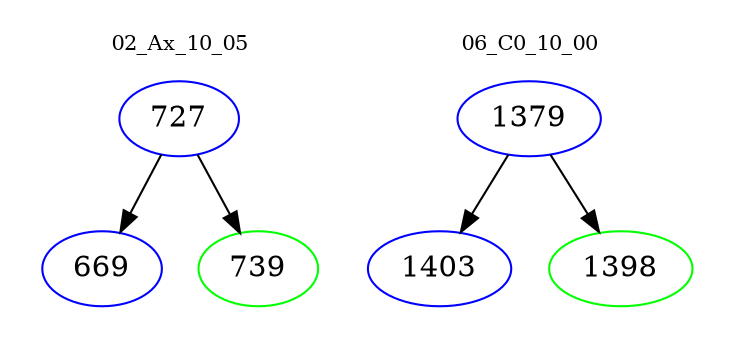 digraph{
subgraph cluster_0 {
color = white
label = "02_Ax_10_05";
fontsize=10;
T0_727 [label="727", color="blue"]
T0_727 -> T0_669 [color="black"]
T0_669 [label="669", color="blue"]
T0_727 -> T0_739 [color="black"]
T0_739 [label="739", color="green"]
}
subgraph cluster_1 {
color = white
label = "06_C0_10_00";
fontsize=10;
T1_1379 [label="1379", color="blue"]
T1_1379 -> T1_1403 [color="black"]
T1_1403 [label="1403", color="blue"]
T1_1379 -> T1_1398 [color="black"]
T1_1398 [label="1398", color="green"]
}
}
